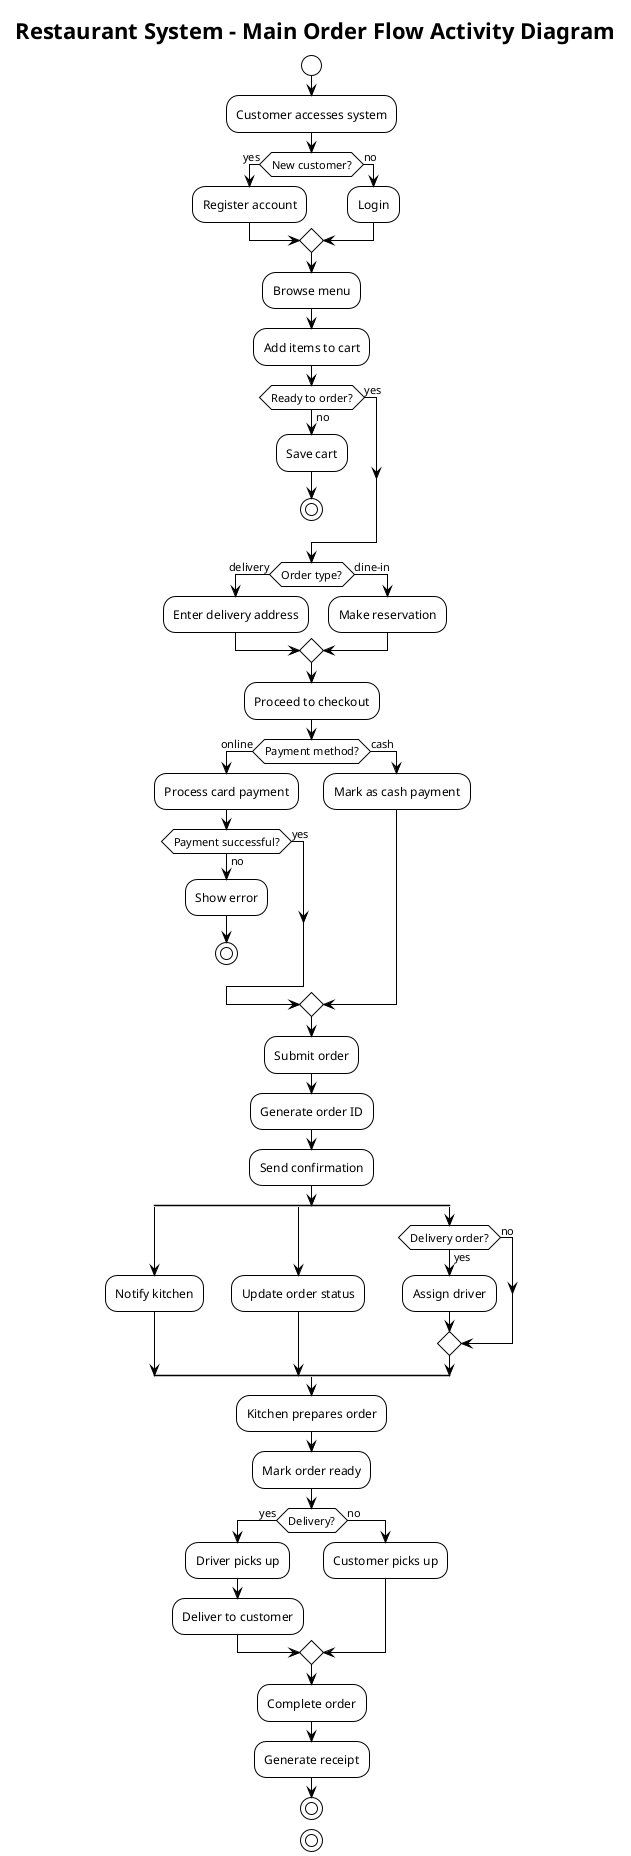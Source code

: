 @startuml Restaurant_Order_Flow_Activity
!theme plain
title Restaurant System - Main Order Flow Activity Diagram

start

:Customer accesses system;

if (New customer?) then (yes)
    :Register account;
else (no)
    :Login;
endif

:Browse menu;
:Add items to cart;

if (Ready to order?) then (no)
    :Save cart;
    stop
else (yes)
endif

if (Order type?) then (delivery)
    :Enter delivery address;
else (dine-in)
    :Make reservation;
endif

:Proceed to checkout;

if (Payment method?) then (online)
    :Process card payment;
    if (Payment successful?) then (no)
        :Show error;
        stop
    else (yes)
    endif
else (cash)
    :Mark as cash payment;
endif

:Submit order;
:Generate order ID;
:Send confirmation;

split
    :Notify kitchen;
split again
    :Update order status;
split again
    if (Delivery order?) then (yes)
        :Assign driver;
    else (no)
    endif
end split

:Kitchen prepares order;
:Mark order ready;

if (Delivery?) then (yes)
    :Driver picks up;
    :Deliver to customer;
else (no)
    :Customer picks up;
endif

:Complete order;
:Generate receipt;

stop

stop

@enduml

@startuml Restaurant_Delivery_Activity
!theme plain
title Restaurant System - Delivery Process Activity Diagram

start

:Order marked as ready;
:System assigns driver;

if (Driver available?) then (no)
    :Add to queue;
    :Wait for driver;
else (yes)
endif

:Driver accepts delivery;
:Driver goes to restaurant;
:Pick up order;
:Navigate to customer;

if (Address found?) then (no)
    :Contact customer;
else (yes)
endif

:Deliver order;

if (Cash payment?) then (yes)
    :Collect payment;
else (no)
endif

:Mark delivery complete;
:Update driver status;

stop

@enduml

@startuml Restaurant_Kitchen_Activity
!theme plain
title Restaurant System - Kitchen Process Activity Diagram

start

:Receive order notification;
:Review order details;

if (Ingredients available?) then (no)
    :Contact customer;
    :Get substitution approval;
else (yes)
endif

:Start preparation;
:Update status to preparing;
:Cook items;
:Quality check;
:Mark order ready;

if (Delivery order?) then (yes)
    :Notify driver;
else (no)
    :Notify customer for pickup;
endif

stop

@enduml

@startuml Restaurant_Admin_Activity
!theme plain
title Restaurant System - Admin Management Activity Diagram

start

:Admin logs in;
:Access dashboard;

repeat
    switch (Task?)
    case (Menu)
        :Manage menu items;
        :Update prices;
    case (Orders)
        :View all orders;
        :Update status;
    case (Reports)
        :Generate reports;
        :Export data;
    case (Users)
        :Manage users;
        :Update permissions;
    endswitch
repeat while (More tasks?)

:Save changes;
:Log out;

stop

@enduml